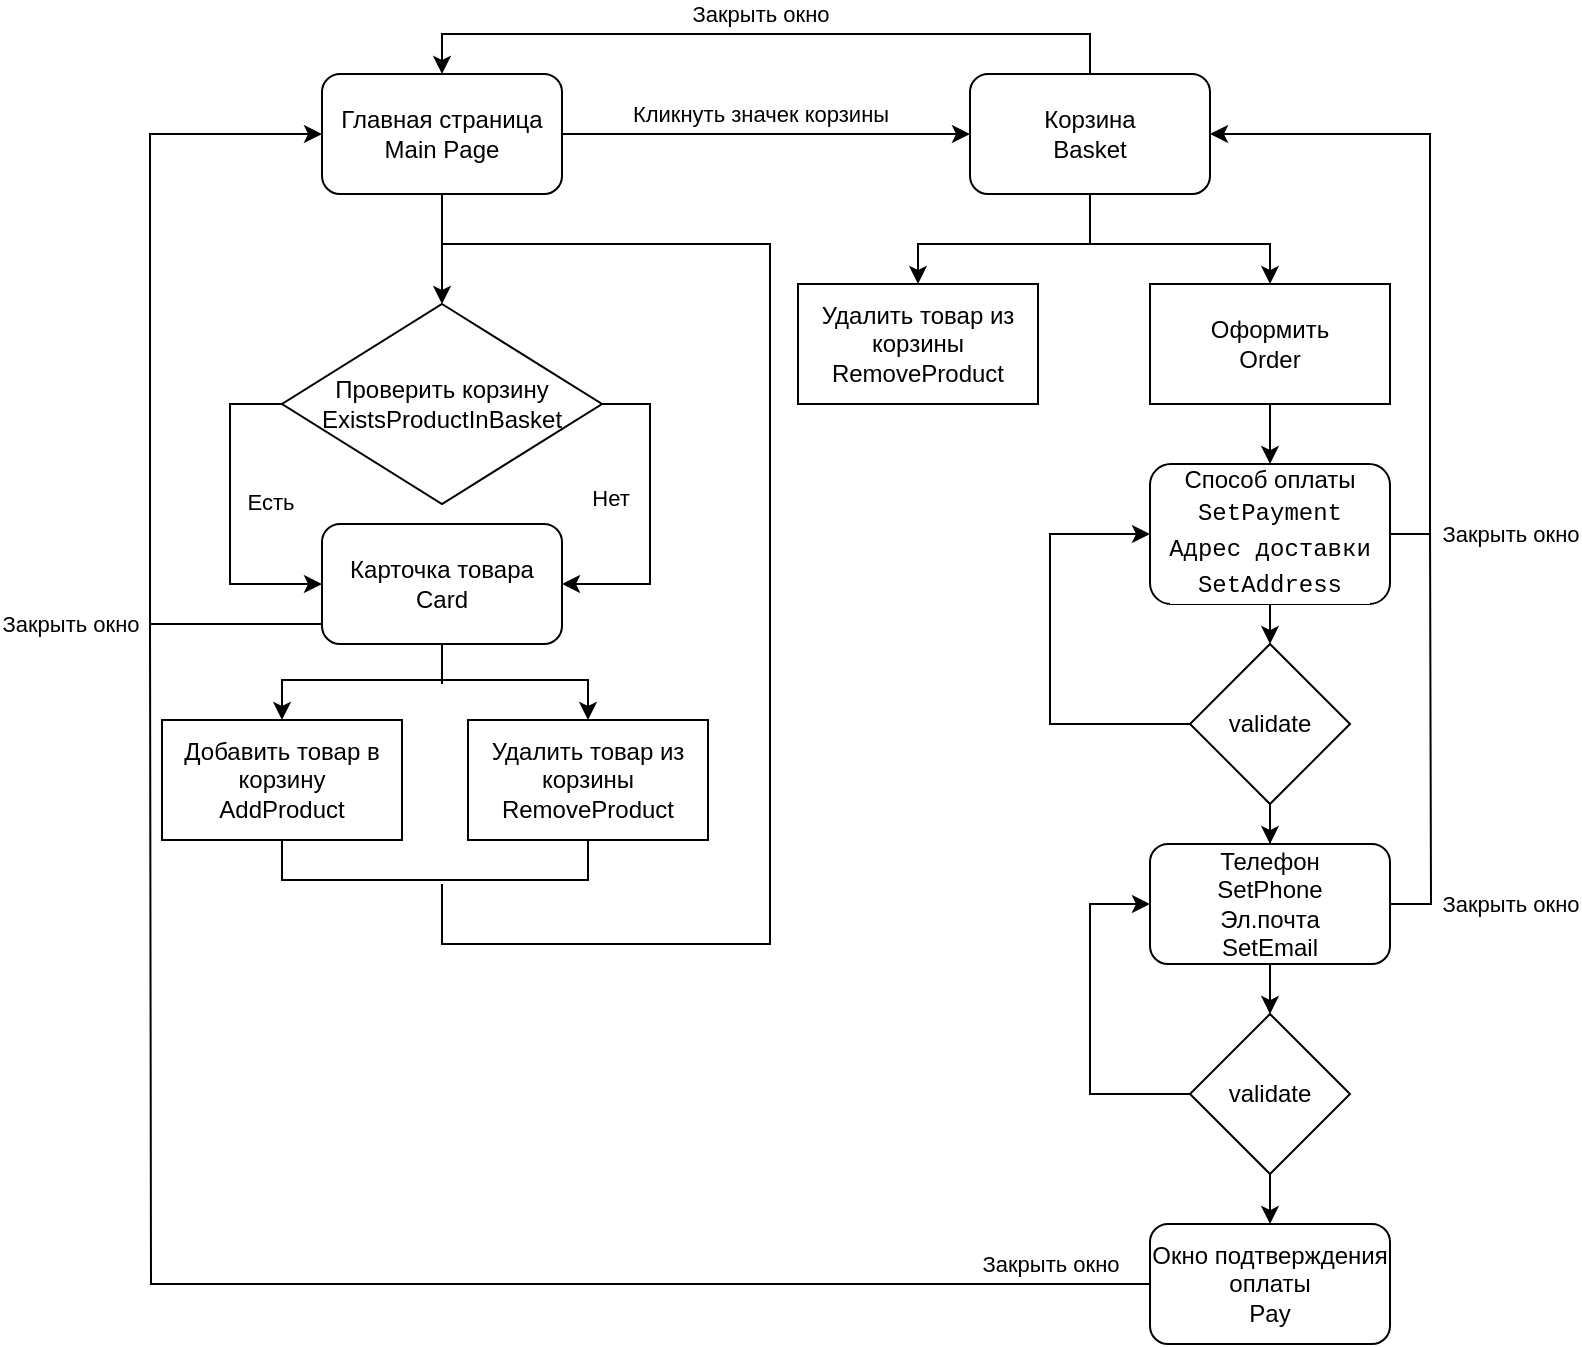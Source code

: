 <mxfile version="23.1.5" type="github">
  <diagram id="C5RBs43oDa-KdzZeNtuy" name="Page-1">
    <mxGraphModel dx="968" dy="605" grid="1" gridSize="10" guides="1" tooltips="1" connect="1" arrows="1" fold="1" page="1" pageScale="1" pageWidth="827" pageHeight="1169" math="0" shadow="0">
      <root>
        <mxCell id="WIyWlLk6GJQsqaUBKTNV-0" />
        <mxCell id="WIyWlLk6GJQsqaUBKTNV-1" parent="WIyWlLk6GJQsqaUBKTNV-0" />
        <mxCell id="0IrBxu6wTO3JT6gGlN2D-9" style="edgeStyle=orthogonalEdgeStyle;rounded=0;orthogonalLoop=1;jettySize=auto;html=1;exitX=0.5;exitY=1;exitDx=0;exitDy=0;endArrow=none;endFill=0;" edge="1" parent="WIyWlLk6GJQsqaUBKTNV-1" source="0IrBxu6wTO3JT6gGlN2D-1">
          <mxGeometry relative="1" as="geometry">
            <mxPoint x="236" y="350" as="targetPoint" />
          </mxGeometry>
        </mxCell>
        <mxCell id="0IrBxu6wTO3JT6gGlN2D-19" value="Закрыть окно" style="edgeStyle=orthogonalEdgeStyle;rounded=0;orthogonalLoop=1;jettySize=auto;html=1;exitX=0;exitY=0.5;exitDx=0;exitDy=0;entryX=0;entryY=0.5;entryDx=0;entryDy=0;" edge="1" parent="WIyWlLk6GJQsqaUBKTNV-1" source="0IrBxu6wTO3JT6gGlN2D-1" target="0IrBxu6wTO3JT6gGlN2D-16">
          <mxGeometry x="-0.515" y="40" relative="1" as="geometry">
            <Array as="points">
              <mxPoint x="176" y="320" />
              <mxPoint x="90" y="320" />
              <mxPoint x="90" y="75" />
            </Array>
            <mxPoint as="offset" />
          </mxGeometry>
        </mxCell>
        <mxCell id="0IrBxu6wTO3JT6gGlN2D-1" value="Карточка товара&lt;br&gt;Card" style="rounded=1;whiteSpace=wrap;html=1;" vertex="1" parent="WIyWlLk6GJQsqaUBKTNV-1">
          <mxGeometry x="176" y="270" width="120" height="60" as="geometry" />
        </mxCell>
        <mxCell id="0IrBxu6wTO3JT6gGlN2D-8" style="edgeStyle=orthogonalEdgeStyle;rounded=0;orthogonalLoop=1;jettySize=auto;html=1;exitX=0.5;exitY=0;exitDx=0;exitDy=0;entryX=0.5;entryY=0;entryDx=0;entryDy=0;startArrow=classic;startFill=1;" edge="1" parent="WIyWlLk6GJQsqaUBKTNV-1" source="0IrBxu6wTO3JT6gGlN2D-2" target="0IrBxu6wTO3JT6gGlN2D-3">
          <mxGeometry relative="1" as="geometry" />
        </mxCell>
        <mxCell id="0IrBxu6wTO3JT6gGlN2D-2" value="Добавить товар в корзину&lt;br&gt;AddProduct" style="rounded=0;whiteSpace=wrap;html=1;" vertex="1" parent="WIyWlLk6GJQsqaUBKTNV-1">
          <mxGeometry x="96" y="368" width="120" height="60" as="geometry" />
        </mxCell>
        <mxCell id="0IrBxu6wTO3JT6gGlN2D-6" style="edgeStyle=orthogonalEdgeStyle;rounded=0;orthogonalLoop=1;jettySize=auto;html=1;exitX=0.5;exitY=1;exitDx=0;exitDy=0;entryX=0.5;entryY=1;entryDx=0;entryDy=0;endArrow=none;endFill=0;" edge="1" parent="WIyWlLk6GJQsqaUBKTNV-1" source="0IrBxu6wTO3JT6gGlN2D-3" target="0IrBxu6wTO3JT6gGlN2D-2">
          <mxGeometry relative="1" as="geometry">
            <mxPoint x="309" y="488" as="targetPoint" />
            <Array as="points">
              <mxPoint x="309" y="448" />
              <mxPoint x="156" y="448" />
            </Array>
          </mxGeometry>
        </mxCell>
        <mxCell id="0IrBxu6wTO3JT6gGlN2D-3" value="Удалить товар из корзины&lt;br&gt;RemoveProduct" style="rounded=0;whiteSpace=wrap;html=1;" vertex="1" parent="WIyWlLk6GJQsqaUBKTNV-1">
          <mxGeometry x="249" y="368" width="120" height="60" as="geometry" />
        </mxCell>
        <mxCell id="0IrBxu6wTO3JT6gGlN2D-22" value="Закрыть окно" style="edgeStyle=orthogonalEdgeStyle;rounded=0;orthogonalLoop=1;jettySize=auto;html=1;exitX=0.5;exitY=0;exitDx=0;exitDy=0;entryX=0.5;entryY=0;entryDx=0;entryDy=0;" edge="1" parent="WIyWlLk6GJQsqaUBKTNV-1" source="0IrBxu6wTO3JT6gGlN2D-15" target="0IrBxu6wTO3JT6gGlN2D-16">
          <mxGeometry x="0.018" y="-10" relative="1" as="geometry">
            <mxPoint as="offset" />
          </mxGeometry>
        </mxCell>
        <mxCell id="0IrBxu6wTO3JT6gGlN2D-34" style="edgeStyle=orthogonalEdgeStyle;rounded=0;orthogonalLoop=1;jettySize=auto;html=1;exitX=0.5;exitY=1;exitDx=0;exitDy=0;endArrow=none;endFill=0;" edge="1" parent="WIyWlLk6GJQsqaUBKTNV-1" source="0IrBxu6wTO3JT6gGlN2D-15">
          <mxGeometry relative="1" as="geometry">
            <mxPoint x="560" y="130" as="targetPoint" />
          </mxGeometry>
        </mxCell>
        <mxCell id="0IrBxu6wTO3JT6gGlN2D-45" value="Закрыть окно" style="edgeStyle=orthogonalEdgeStyle;rounded=0;orthogonalLoop=1;jettySize=auto;html=1;entryX=1;entryY=0.5;entryDx=0;entryDy=0;startArrow=classic;startFill=1;endArrow=none;endFill=0;" edge="1" parent="WIyWlLk6GJQsqaUBKTNV-1" source="0IrBxu6wTO3JT6gGlN2D-15" target="0IrBxu6wTO3JT6gGlN2D-32">
          <mxGeometry x="0.879" y="-40" relative="1" as="geometry">
            <Array as="points">
              <mxPoint x="730" y="75" />
              <mxPoint x="730" y="275" />
            </Array>
            <mxPoint x="40" y="40" as="offset" />
          </mxGeometry>
        </mxCell>
        <mxCell id="0IrBxu6wTO3JT6gGlN2D-15" value="Корзина&lt;br&gt;Basket" style="rounded=1;whiteSpace=wrap;html=1;" vertex="1" parent="WIyWlLk6GJQsqaUBKTNV-1">
          <mxGeometry x="500" y="45" width="120" height="60" as="geometry" />
        </mxCell>
        <mxCell id="0IrBxu6wTO3JT6gGlN2D-18" value="Кликнуть значек корзины" style="edgeStyle=orthogonalEdgeStyle;rounded=0;orthogonalLoop=1;jettySize=auto;html=1;exitX=1;exitY=0.5;exitDx=0;exitDy=0;entryX=0;entryY=0.5;entryDx=0;entryDy=0;" edge="1" parent="WIyWlLk6GJQsqaUBKTNV-1" source="0IrBxu6wTO3JT6gGlN2D-16" target="0IrBxu6wTO3JT6gGlN2D-15">
          <mxGeometry x="-0.035" y="10" relative="1" as="geometry">
            <mxPoint as="offset" />
          </mxGeometry>
        </mxCell>
        <mxCell id="0IrBxu6wTO3JT6gGlN2D-24" style="edgeStyle=orthogonalEdgeStyle;rounded=0;orthogonalLoop=1;jettySize=auto;html=1;exitX=0.5;exitY=1;exitDx=0;exitDy=0;" edge="1" parent="WIyWlLk6GJQsqaUBKTNV-1" source="0IrBxu6wTO3JT6gGlN2D-16" target="0IrBxu6wTO3JT6gGlN2D-23">
          <mxGeometry relative="1" as="geometry" />
        </mxCell>
        <mxCell id="0IrBxu6wTO3JT6gGlN2D-16" value="Главная страница&lt;br&gt;Main Page" style="rounded=1;whiteSpace=wrap;html=1;" vertex="1" parent="WIyWlLk6GJQsqaUBKTNV-1">
          <mxGeometry x="176" y="45" width="120" height="60" as="geometry" />
        </mxCell>
        <mxCell id="0IrBxu6wTO3JT6gGlN2D-33" style="edgeStyle=orthogonalEdgeStyle;rounded=0;orthogonalLoop=1;jettySize=auto;html=1;exitX=0.5;exitY=0;exitDx=0;exitDy=0;entryX=0.5;entryY=0;entryDx=0;entryDy=0;endArrow=classic;endFill=1;startArrow=classic;startFill=1;" edge="1" parent="WIyWlLk6GJQsqaUBKTNV-1" source="0IrBxu6wTO3JT6gGlN2D-21" target="0IrBxu6wTO3JT6gGlN2D-31">
          <mxGeometry relative="1" as="geometry" />
        </mxCell>
        <mxCell id="0IrBxu6wTO3JT6gGlN2D-21" value="Удалить товар из корзины&lt;br&gt;RemoveProduct" style="rounded=0;whiteSpace=wrap;html=1;" vertex="1" parent="WIyWlLk6GJQsqaUBKTNV-1">
          <mxGeometry x="414" y="150" width="120" height="60" as="geometry" />
        </mxCell>
        <mxCell id="0IrBxu6wTO3JT6gGlN2D-28" style="edgeStyle=orthogonalEdgeStyle;rounded=0;orthogonalLoop=1;jettySize=auto;html=1;startArrow=none;startFill=0;endArrow=none;endFill=0;" edge="1" parent="WIyWlLk6GJQsqaUBKTNV-1">
          <mxGeometry relative="1" as="geometry">
            <mxPoint x="236" y="450" as="targetPoint" />
            <mxPoint x="236" y="140" as="sourcePoint" />
            <Array as="points">
              <mxPoint x="236" y="130" />
              <mxPoint x="400" y="130" />
              <mxPoint x="400" y="480" />
              <mxPoint x="236" y="480" />
            </Array>
          </mxGeometry>
        </mxCell>
        <mxCell id="0IrBxu6wTO3JT6gGlN2D-29" style="edgeStyle=orthogonalEdgeStyle;rounded=0;orthogonalLoop=1;jettySize=auto;html=1;entryX=1;entryY=0.5;entryDx=0;entryDy=0;" edge="1" parent="WIyWlLk6GJQsqaUBKTNV-1" source="0IrBxu6wTO3JT6gGlN2D-23" target="0IrBxu6wTO3JT6gGlN2D-1">
          <mxGeometry relative="1" as="geometry">
            <Array as="points">
              <mxPoint x="340" y="210" />
              <mxPoint x="340" y="300" />
            </Array>
          </mxGeometry>
        </mxCell>
        <mxCell id="0IrBxu6wTO3JT6gGlN2D-52" value="Нет" style="edgeLabel;html=1;align=center;verticalAlign=middle;resizable=0;points=[];" vertex="1" connectable="0" parent="0IrBxu6wTO3JT6gGlN2D-29">
          <mxGeometry x="-0.12" y="-1" relative="1" as="geometry">
            <mxPoint x="-19" y="1" as="offset" />
          </mxGeometry>
        </mxCell>
        <mxCell id="0IrBxu6wTO3JT6gGlN2D-30" style="edgeStyle=orthogonalEdgeStyle;rounded=0;orthogonalLoop=1;jettySize=auto;html=1;entryX=0;entryY=0.5;entryDx=0;entryDy=0;" edge="1" parent="WIyWlLk6GJQsqaUBKTNV-1" source="0IrBxu6wTO3JT6gGlN2D-23" target="0IrBxu6wTO3JT6gGlN2D-1">
          <mxGeometry relative="1" as="geometry">
            <Array as="points">
              <mxPoint x="130" y="210" />
              <mxPoint x="130" y="300" />
            </Array>
          </mxGeometry>
        </mxCell>
        <mxCell id="0IrBxu6wTO3JT6gGlN2D-51" value="Есть" style="edgeLabel;html=1;align=center;verticalAlign=middle;resizable=0;points=[];" vertex="1" connectable="0" parent="0IrBxu6wTO3JT6gGlN2D-30">
          <mxGeometry x="-0.093" y="2" relative="1" as="geometry">
            <mxPoint x="18" y="1" as="offset" />
          </mxGeometry>
        </mxCell>
        <mxCell id="0IrBxu6wTO3JT6gGlN2D-23" value="Проверить корзину&lt;br style=&quot;border-color: var(--border-color);&quot;&gt;ExistsProductInBasket" style="rhombus;whiteSpace=wrap;html=1;" vertex="1" parent="WIyWlLk6GJQsqaUBKTNV-1">
          <mxGeometry x="156" y="160" width="160" height="100" as="geometry" />
        </mxCell>
        <mxCell id="0IrBxu6wTO3JT6gGlN2D-37" style="edgeStyle=orthogonalEdgeStyle;rounded=0;orthogonalLoop=1;jettySize=auto;html=1;entryX=0.5;entryY=0;entryDx=0;entryDy=0;" edge="1" parent="WIyWlLk6GJQsqaUBKTNV-1" source="0IrBxu6wTO3JT6gGlN2D-31" target="0IrBxu6wTO3JT6gGlN2D-32">
          <mxGeometry relative="1" as="geometry" />
        </mxCell>
        <mxCell id="0IrBxu6wTO3JT6gGlN2D-31" value="Оформить&lt;br&gt;Order" style="rounded=0;whiteSpace=wrap;html=1;" vertex="1" parent="WIyWlLk6GJQsqaUBKTNV-1">
          <mxGeometry x="590" y="150" width="120" height="60" as="geometry" />
        </mxCell>
        <mxCell id="0IrBxu6wTO3JT6gGlN2D-38" style="edgeStyle=orthogonalEdgeStyle;rounded=0;orthogonalLoop=1;jettySize=auto;html=1;exitX=0.5;exitY=1;exitDx=0;exitDy=0;entryX=0.5;entryY=0;entryDx=0;entryDy=0;" edge="1" parent="WIyWlLk6GJQsqaUBKTNV-1" target="0IrBxu6wTO3JT6gGlN2D-35">
          <mxGeometry relative="1" as="geometry">
            <mxPoint x="650" y="310" as="sourcePoint" />
          </mxGeometry>
        </mxCell>
        <mxCell id="0IrBxu6wTO3JT6gGlN2D-32" value="Способ оплаты&lt;br&gt;&lt;div style=&quot;background-color: rgb(255, 255, 255); font-family: &amp;quot;JetBrains Mono&amp;quot;, Menlo, Monaco, &amp;quot;Courier New&amp;quot;, monospace, Menlo, Monaco, &amp;quot;Courier New&amp;quot;, monospace; line-height: 18px;&quot;&gt;SetPayment&lt;/div&gt;&lt;div style=&quot;background-color: rgb(255, 255, 255); font-family: &amp;quot;JetBrains Mono&amp;quot;, Menlo, Monaco, &amp;quot;Courier New&amp;quot;, monospace, Menlo, Monaco, &amp;quot;Courier New&amp;quot;, monospace; line-height: 18px;&quot;&gt;Адрес доставки&lt;/div&gt;&lt;div style=&quot;background-color: rgb(255, 255, 255); font-family: &amp;quot;JetBrains Mono&amp;quot;, Menlo, Monaco, &amp;quot;Courier New&amp;quot;, monospace, Menlo, Monaco, &amp;quot;Courier New&amp;quot;, monospace; line-height: 18px;&quot;&gt;SetAddress&lt;/div&gt;" style="rounded=1;whiteSpace=wrap;html=1;" vertex="1" parent="WIyWlLk6GJQsqaUBKTNV-1">
          <mxGeometry x="590" y="240" width="120" height="70" as="geometry" />
        </mxCell>
        <mxCell id="0IrBxu6wTO3JT6gGlN2D-36" style="edgeStyle=orthogonalEdgeStyle;rounded=0;orthogonalLoop=1;jettySize=auto;html=1;entryX=0;entryY=0.5;entryDx=0;entryDy=0;" edge="1" parent="WIyWlLk6GJQsqaUBKTNV-1" source="0IrBxu6wTO3JT6gGlN2D-35" target="0IrBxu6wTO3JT6gGlN2D-32">
          <mxGeometry relative="1" as="geometry">
            <Array as="points">
              <mxPoint x="540" y="370" />
              <mxPoint x="540" y="275" />
            </Array>
          </mxGeometry>
        </mxCell>
        <mxCell id="0IrBxu6wTO3JT6gGlN2D-40" value="" style="edgeStyle=orthogonalEdgeStyle;rounded=0;orthogonalLoop=1;jettySize=auto;html=1;" edge="1" parent="WIyWlLk6GJQsqaUBKTNV-1" source="0IrBxu6wTO3JT6gGlN2D-35" target="0IrBxu6wTO3JT6gGlN2D-39">
          <mxGeometry relative="1" as="geometry" />
        </mxCell>
        <mxCell id="0IrBxu6wTO3JT6gGlN2D-35" value="validate" style="rhombus;whiteSpace=wrap;html=1;" vertex="1" parent="WIyWlLk6GJQsqaUBKTNV-1">
          <mxGeometry x="610" y="330" width="80" height="80" as="geometry" />
        </mxCell>
        <mxCell id="0IrBxu6wTO3JT6gGlN2D-42" style="edgeStyle=orthogonalEdgeStyle;rounded=0;orthogonalLoop=1;jettySize=auto;html=1;exitX=0.5;exitY=1;exitDx=0;exitDy=0;entryX=0.5;entryY=0;entryDx=0;entryDy=0;" edge="1" parent="WIyWlLk6GJQsqaUBKTNV-1" source="0IrBxu6wTO3JT6gGlN2D-39" target="0IrBxu6wTO3JT6gGlN2D-41">
          <mxGeometry relative="1" as="geometry" />
        </mxCell>
        <mxCell id="0IrBxu6wTO3JT6gGlN2D-46" value="Закрыть окно" style="edgeStyle=orthogonalEdgeStyle;rounded=0;orthogonalLoop=1;jettySize=auto;html=1;exitX=1;exitY=0.5;exitDx=0;exitDy=0;endArrow=none;endFill=0;" edge="1" parent="WIyWlLk6GJQsqaUBKTNV-1" source="0IrBxu6wTO3JT6gGlN2D-39">
          <mxGeometry x="-0.795" y="-39" relative="1" as="geometry">
            <mxPoint x="730" y="270" as="targetPoint" />
            <mxPoint x="1" y="1" as="offset" />
          </mxGeometry>
        </mxCell>
        <mxCell id="0IrBxu6wTO3JT6gGlN2D-39" value="Телефон&lt;br&gt;SetPhone&lt;br&gt;Эл.почта&lt;br&gt;SetEmail" style="rounded=1;whiteSpace=wrap;html=1;" vertex="1" parent="WIyWlLk6GJQsqaUBKTNV-1">
          <mxGeometry x="590" y="430" width="120" height="60" as="geometry" />
        </mxCell>
        <mxCell id="0IrBxu6wTO3JT6gGlN2D-43" style="edgeStyle=orthogonalEdgeStyle;rounded=0;orthogonalLoop=1;jettySize=auto;html=1;entryX=0;entryY=0.5;entryDx=0;entryDy=0;" edge="1" parent="WIyWlLk6GJQsqaUBKTNV-1" source="0IrBxu6wTO3JT6gGlN2D-41" target="0IrBxu6wTO3JT6gGlN2D-39">
          <mxGeometry relative="1" as="geometry">
            <Array as="points">
              <mxPoint x="560" y="555" />
              <mxPoint x="560" y="460" />
            </Array>
          </mxGeometry>
        </mxCell>
        <mxCell id="0IrBxu6wTO3JT6gGlN2D-48" style="edgeStyle=orthogonalEdgeStyle;rounded=0;orthogonalLoop=1;jettySize=auto;html=1;exitX=0.5;exitY=1;exitDx=0;exitDy=0;entryX=0.5;entryY=0;entryDx=0;entryDy=0;" edge="1" parent="WIyWlLk6GJQsqaUBKTNV-1" source="0IrBxu6wTO3JT6gGlN2D-41" target="0IrBxu6wTO3JT6gGlN2D-47">
          <mxGeometry relative="1" as="geometry" />
        </mxCell>
        <mxCell id="0IrBxu6wTO3JT6gGlN2D-41" value="validate" style="rhombus;whiteSpace=wrap;html=1;" vertex="1" parent="WIyWlLk6GJQsqaUBKTNV-1">
          <mxGeometry x="610" y="515" width="80" height="80" as="geometry" />
        </mxCell>
        <mxCell id="0IrBxu6wTO3JT6gGlN2D-50" value="Закрыть окно" style="edgeStyle=orthogonalEdgeStyle;rounded=0;orthogonalLoop=1;jettySize=auto;html=1;endArrow=none;endFill=0;" edge="1" parent="WIyWlLk6GJQsqaUBKTNV-1" source="0IrBxu6wTO3JT6gGlN2D-47">
          <mxGeometry x="-0.878" y="-10" relative="1" as="geometry">
            <mxPoint x="90" y="320" as="targetPoint" />
            <mxPoint as="offset" />
          </mxGeometry>
        </mxCell>
        <mxCell id="0IrBxu6wTO3JT6gGlN2D-47" value="Окно подтверждения оплаты&lt;br&gt;Pay" style="rounded=1;whiteSpace=wrap;html=1;" vertex="1" parent="WIyWlLk6GJQsqaUBKTNV-1">
          <mxGeometry x="590" y="620" width="120" height="60" as="geometry" />
        </mxCell>
      </root>
    </mxGraphModel>
  </diagram>
</mxfile>
